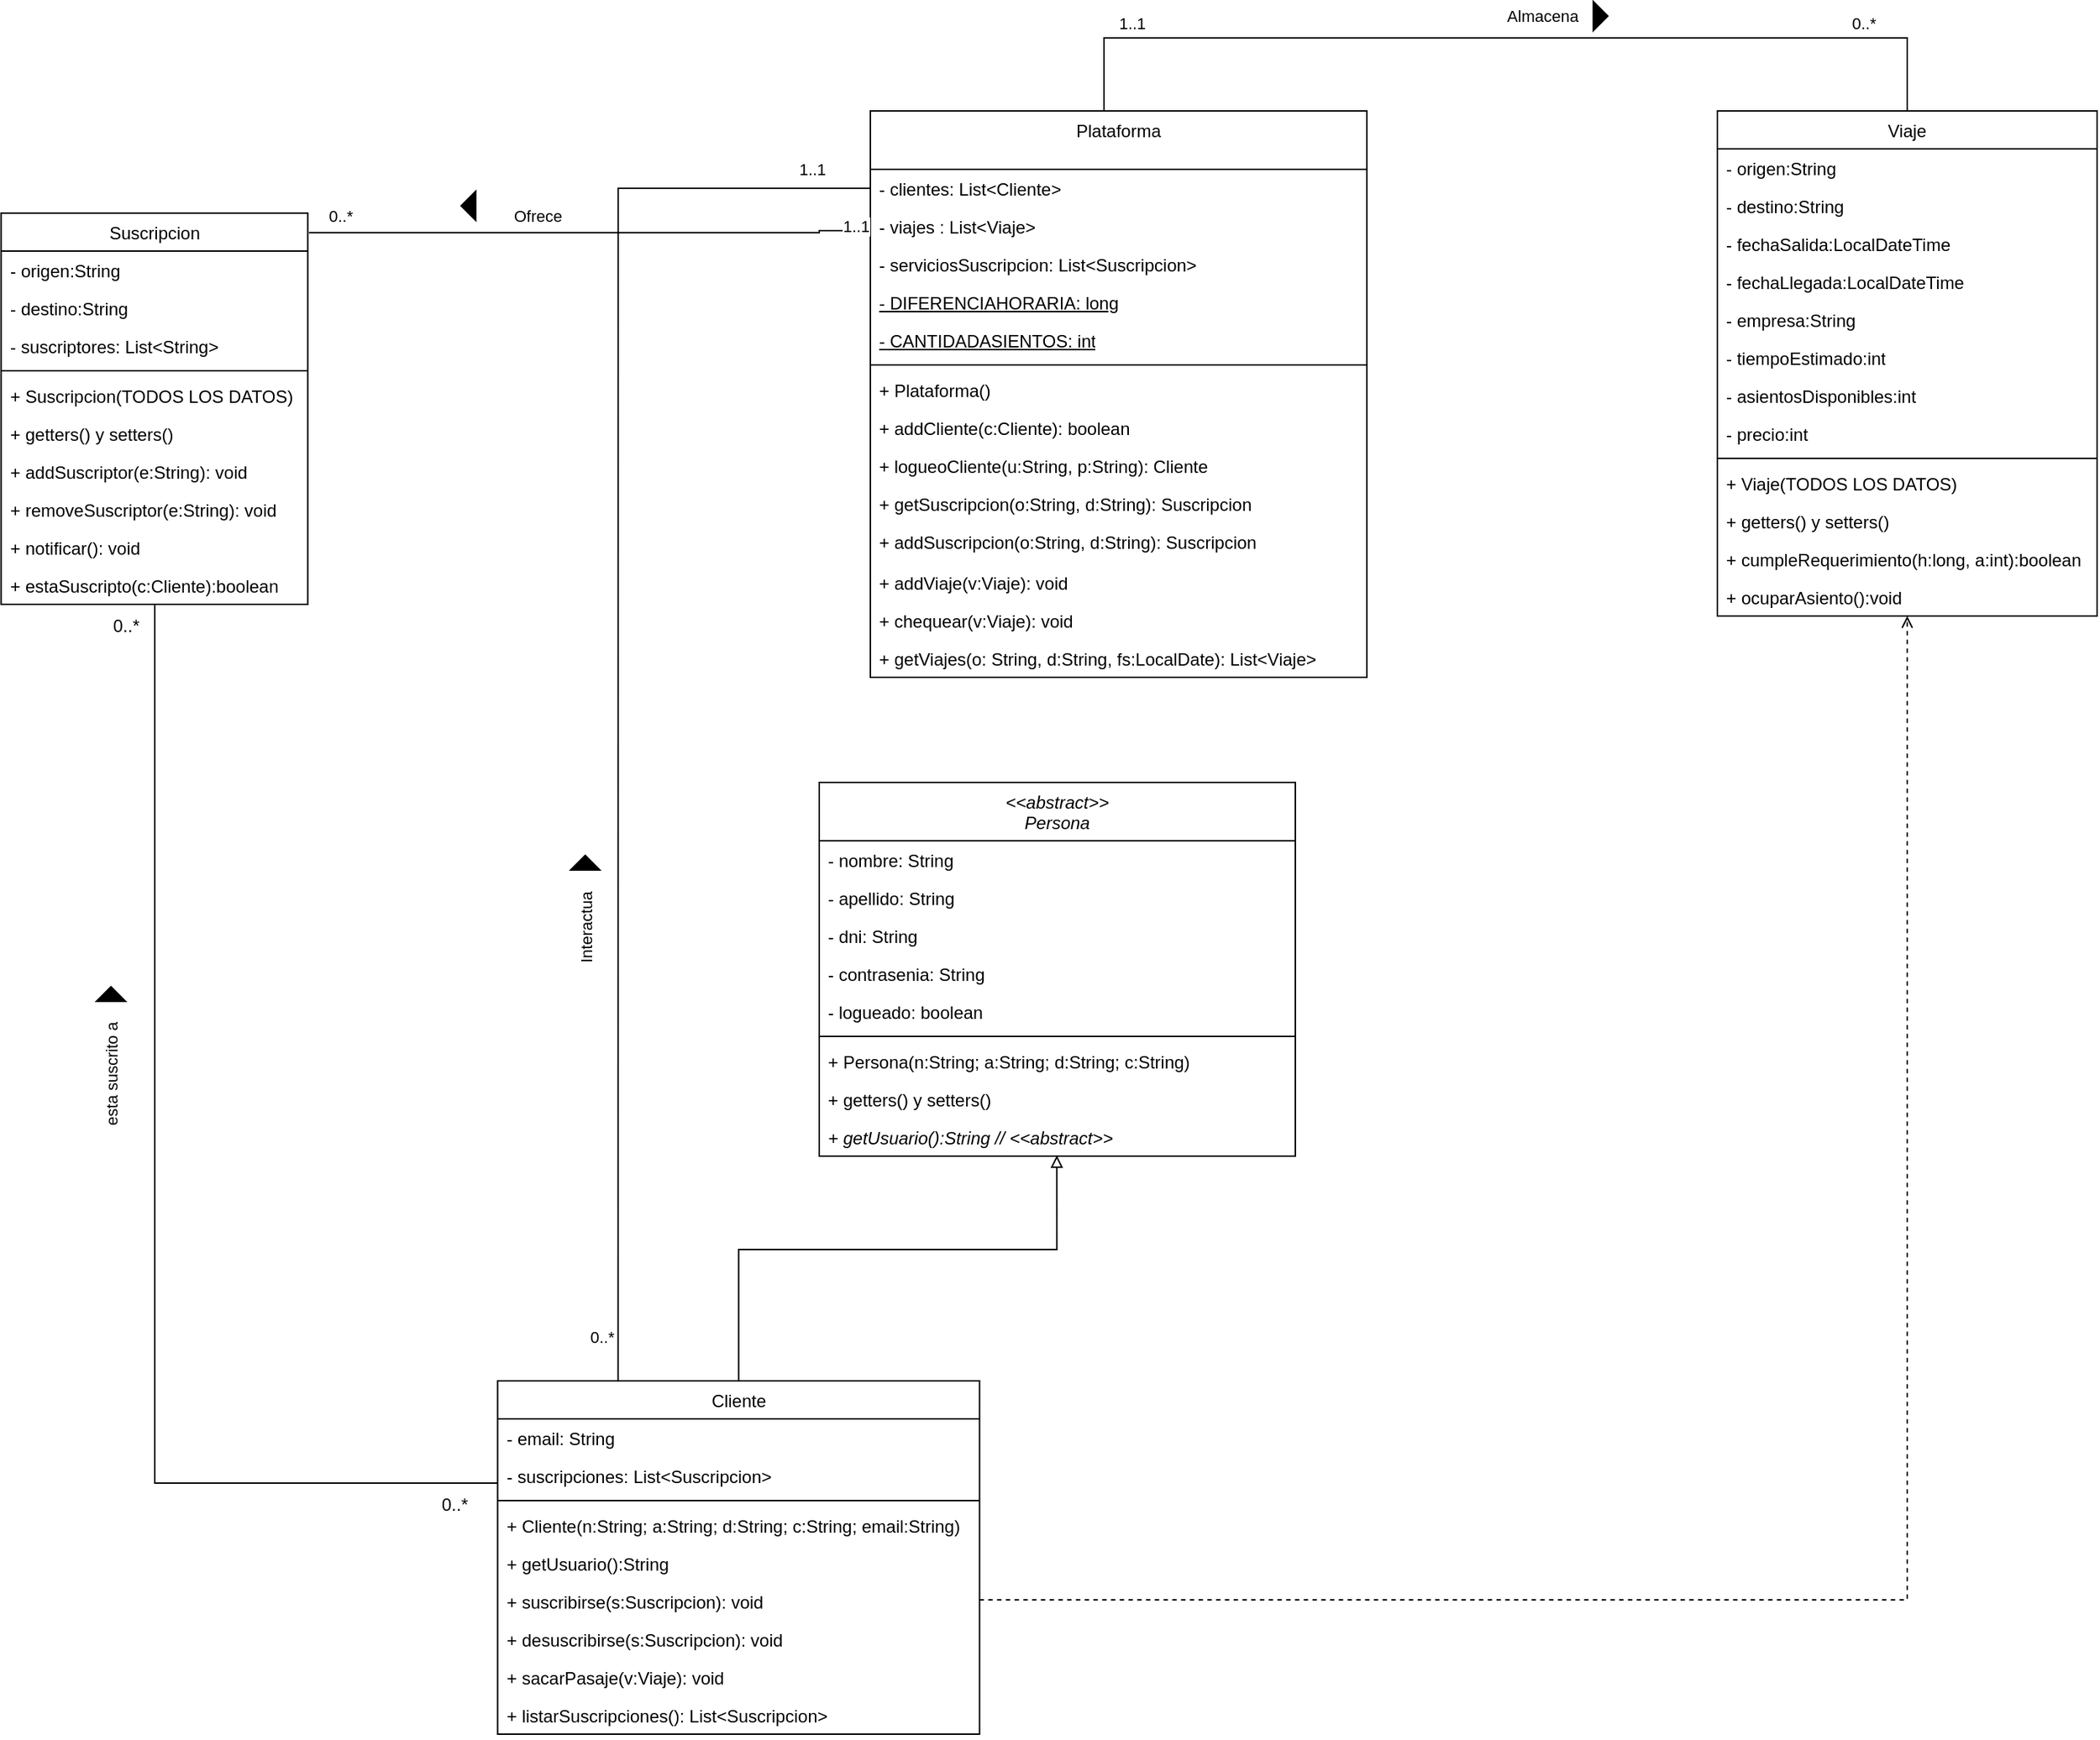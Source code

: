 <mxfile version="21.3.8" type="device">
  <diagram name="Página-1" id="zjq8cMb5KONKdvHJmB7o">
    <mxGraphModel dx="681" dy="443" grid="1" gridSize="10" guides="1" tooltips="1" connect="1" arrows="1" fold="1" page="1" pageScale="1" pageWidth="827" pageHeight="1169" math="0" shadow="0">
      <root>
        <mxCell id="0" />
        <mxCell id="1" parent="0" />
        <mxCell id="j-AWwlysF16xWAHeP7fP-1" value="&lt;i style=&quot;font-weight: normal;&quot;&gt;&amp;lt;&amp;lt;abstract&amp;gt;&amp;gt;&lt;br&gt;Persona&lt;/i&gt;" style="swimlane;fontStyle=1;align=center;verticalAlign=top;childLayout=stackLayout;horizontal=1;startSize=40;horizontalStack=0;resizeParent=1;resizeParentMax=0;resizeLast=0;collapsible=1;marginBottom=0;whiteSpace=wrap;html=1;" parent="1" vertex="1">
          <mxGeometry x="915" y="800" width="326" height="256" as="geometry" />
        </mxCell>
        <mxCell id="j-AWwlysF16xWAHeP7fP-2" value="- nombre: String" style="text;strokeColor=none;fillColor=none;align=left;verticalAlign=top;spacingLeft=4;spacingRight=4;overflow=hidden;rotatable=0;points=[[0,0.5],[1,0.5]];portConstraint=eastwest;whiteSpace=wrap;html=1;" parent="j-AWwlysF16xWAHeP7fP-1" vertex="1">
          <mxGeometry y="40" width="326" height="26" as="geometry" />
        </mxCell>
        <mxCell id="j-AWwlysF16xWAHeP7fP-3" value="- apellido: String" style="text;strokeColor=none;fillColor=none;align=left;verticalAlign=top;spacingLeft=4;spacingRight=4;overflow=hidden;rotatable=0;points=[[0,0.5],[1,0.5]];portConstraint=eastwest;whiteSpace=wrap;html=1;" parent="j-AWwlysF16xWAHeP7fP-1" vertex="1">
          <mxGeometry y="66" width="326" height="26" as="geometry" />
        </mxCell>
        <mxCell id="j-AWwlysF16xWAHeP7fP-4" value="- dni: String" style="text;strokeColor=none;fillColor=none;align=left;verticalAlign=top;spacingLeft=4;spacingRight=4;overflow=hidden;rotatable=0;points=[[0,0.5],[1,0.5]];portConstraint=eastwest;whiteSpace=wrap;html=1;" parent="j-AWwlysF16xWAHeP7fP-1" vertex="1">
          <mxGeometry y="92" width="326" height="26" as="geometry" />
        </mxCell>
        <mxCell id="j-AWwlysF16xWAHeP7fP-5" value="- contrasenia: String" style="text;strokeColor=none;fillColor=none;align=left;verticalAlign=top;spacingLeft=4;spacingRight=4;overflow=hidden;rotatable=0;points=[[0,0.5],[1,0.5]];portConstraint=eastwest;whiteSpace=wrap;html=1;" parent="j-AWwlysF16xWAHeP7fP-1" vertex="1">
          <mxGeometry y="118" width="326" height="26" as="geometry" />
        </mxCell>
        <mxCell id="j-AWwlysF16xWAHeP7fP-6" value="- logueado: boolean" style="text;strokeColor=none;fillColor=none;align=left;verticalAlign=top;spacingLeft=4;spacingRight=4;overflow=hidden;rotatable=0;points=[[0,0.5],[1,0.5]];portConstraint=eastwest;whiteSpace=wrap;html=1;" parent="j-AWwlysF16xWAHeP7fP-1" vertex="1">
          <mxGeometry y="144" width="326" height="26" as="geometry" />
        </mxCell>
        <mxCell id="j-AWwlysF16xWAHeP7fP-7" value="" style="line;strokeWidth=1;fillColor=none;align=left;verticalAlign=middle;spacingTop=-1;spacingLeft=3;spacingRight=3;rotatable=0;labelPosition=right;points=[];portConstraint=eastwest;strokeColor=inherit;" parent="j-AWwlysF16xWAHeP7fP-1" vertex="1">
          <mxGeometry y="170" width="326" height="8" as="geometry" />
        </mxCell>
        <mxCell id="j-AWwlysF16xWAHeP7fP-8" value="+ Persona(n:String; a:String; d:String; c:String)" style="text;strokeColor=none;fillColor=none;align=left;verticalAlign=top;spacingLeft=4;spacingRight=4;overflow=hidden;rotatable=0;points=[[0,0.5],[1,0.5]];portConstraint=eastwest;whiteSpace=wrap;html=1;" parent="j-AWwlysF16xWAHeP7fP-1" vertex="1">
          <mxGeometry y="178" width="326" height="26" as="geometry" />
        </mxCell>
        <mxCell id="j-AWwlysF16xWAHeP7fP-9" value="+ getters() y setters()" style="text;strokeColor=none;fillColor=none;align=left;verticalAlign=top;spacingLeft=4;spacingRight=4;overflow=hidden;rotatable=0;points=[[0,0.5],[1,0.5]];portConstraint=eastwest;whiteSpace=wrap;html=1;" parent="j-AWwlysF16xWAHeP7fP-1" vertex="1">
          <mxGeometry y="204" width="326" height="26" as="geometry" />
        </mxCell>
        <mxCell id="j-AWwlysF16xWAHeP7fP-10" value="&lt;i&gt;+ getUsuario():String // &amp;lt;&amp;lt;abstract&amp;gt;&amp;gt;&lt;/i&gt;" style="text;strokeColor=none;fillColor=none;align=left;verticalAlign=top;spacingLeft=4;spacingRight=4;overflow=hidden;rotatable=0;points=[[0,0.5],[1,0.5]];portConstraint=eastwest;whiteSpace=wrap;html=1;" parent="j-AWwlysF16xWAHeP7fP-1" vertex="1">
          <mxGeometry y="230" width="326" height="26" as="geometry" />
        </mxCell>
        <mxCell id="j-AWwlysF16xWAHeP7fP-11" style="rounded=0;orthogonalLoop=1;jettySize=auto;html=1;entryX=0.499;entryY=0.981;entryDx=0;entryDy=0;entryPerimeter=0;endArrow=block;endFill=0;edgeStyle=orthogonalEdgeStyle;" parent="1" source="j-AWwlysF16xWAHeP7fP-13" target="j-AWwlysF16xWAHeP7fP-10" edge="1">
          <mxGeometry relative="1" as="geometry">
            <Array as="points">
              <mxPoint x="860" y="1120" />
              <mxPoint x="1077" y="1120" />
            </Array>
          </mxGeometry>
        </mxCell>
        <mxCell id="jYwpFWk5kDT8YkW9RoHh-6" style="edgeStyle=orthogonalEdgeStyle;rounded=0;orthogonalLoop=1;jettySize=auto;html=1;endArrow=none;endFill=0;" parent="1" source="j-AWwlysF16xWAHeP7fP-13" target="j-AWwlysF16xWAHeP7fP-86" edge="1">
          <mxGeometry relative="1" as="geometry">
            <Array as="points">
              <mxPoint x="460" y="1280" />
            </Array>
          </mxGeometry>
        </mxCell>
        <mxCell id="jYwpFWk5kDT8YkW9RoHh-21" style="edgeStyle=orthogonalEdgeStyle;rounded=0;orthogonalLoop=1;jettySize=auto;html=1;endArrow=open;endFill=0;dashed=1;" parent="1" source="j-AWwlysF16xWAHeP7fP-13" target="AUp9FPdAzG-k2VMfIPUW-5" edge="1">
          <mxGeometry relative="1" as="geometry">
            <Array as="points">
              <mxPoint x="1660" y="1360" />
            </Array>
          </mxGeometry>
        </mxCell>
        <mxCell id="j-AWwlysF16xWAHeP7fP-13" value="&lt;span style=&quot;font-weight: normal;&quot;&gt;Cliente&lt;/span&gt;" style="swimlane;fontStyle=1;align=center;verticalAlign=top;childLayout=stackLayout;horizontal=1;startSize=26;horizontalStack=0;resizeParent=1;resizeParentMax=0;resizeLast=0;collapsible=1;marginBottom=0;whiteSpace=wrap;html=1;" parent="1" vertex="1">
          <mxGeometry x="694.75" y="1210" width="330" height="242" as="geometry">
            <mxRectangle x="134" y="100" width="70" height="26" as="alternateBounds" />
          </mxGeometry>
        </mxCell>
        <mxCell id="j-AWwlysF16xWAHeP7fP-14" value="- email: String" style="text;strokeColor=none;fillColor=none;align=left;verticalAlign=top;spacingLeft=4;spacingRight=4;overflow=hidden;rotatable=0;points=[[0,0.5],[1,0.5]];portConstraint=eastwest;whiteSpace=wrap;html=1;" parent="j-AWwlysF16xWAHeP7fP-13" vertex="1">
          <mxGeometry y="26" width="330" height="26" as="geometry" />
        </mxCell>
        <mxCell id="jYwpFWk5kDT8YkW9RoHh-3" value="- suscripciones: List&amp;lt;Suscripcion&amp;gt;" style="text;strokeColor=none;fillColor=none;align=left;verticalAlign=top;spacingLeft=4;spacingRight=4;overflow=hidden;rotatable=0;points=[[0,0.5],[1,0.5]];portConstraint=eastwest;whiteSpace=wrap;html=1;" parent="j-AWwlysF16xWAHeP7fP-13" vertex="1">
          <mxGeometry y="52" width="330" height="26" as="geometry" />
        </mxCell>
        <mxCell id="j-AWwlysF16xWAHeP7fP-17" value="" style="line;strokeWidth=1;fillColor=none;align=left;verticalAlign=middle;spacingTop=-1;spacingLeft=3;spacingRight=3;rotatable=0;labelPosition=right;points=[];portConstraint=eastwest;strokeColor=inherit;" parent="j-AWwlysF16xWAHeP7fP-13" vertex="1">
          <mxGeometry y="78" width="330" height="8" as="geometry" />
        </mxCell>
        <mxCell id="j-AWwlysF16xWAHeP7fP-18" value="+ Cliente(n:String; a:String; d:String; c:String; email:String)" style="text;strokeColor=none;fillColor=none;align=left;verticalAlign=top;spacingLeft=4;spacingRight=4;overflow=hidden;rotatable=0;points=[[0,0.5],[1,0.5]];portConstraint=eastwest;whiteSpace=wrap;html=1;" parent="j-AWwlysF16xWAHeP7fP-13" vertex="1">
          <mxGeometry y="86" width="330" height="26" as="geometry" />
        </mxCell>
        <mxCell id="AUp9FPdAzG-k2VMfIPUW-1" value="+ getUsuario():String&amp;nbsp;" style="text;strokeColor=none;fillColor=none;align=left;verticalAlign=top;spacingLeft=4;spacingRight=4;overflow=hidden;rotatable=0;points=[[0,0.5],[1,0.5]];portConstraint=eastwest;whiteSpace=wrap;html=1;" parent="j-AWwlysF16xWAHeP7fP-13" vertex="1">
          <mxGeometry y="112" width="330" height="26" as="geometry" />
        </mxCell>
        <mxCell id="j-AWwlysF16xWAHeP7fP-25" value="+ suscribirse(s:Suscripcion): void" style="text;strokeColor=none;fillColor=none;align=left;verticalAlign=top;spacingLeft=4;spacingRight=4;overflow=hidden;rotatable=0;points=[[0,0.5],[1,0.5]];portConstraint=eastwest;whiteSpace=wrap;html=1;" parent="j-AWwlysF16xWAHeP7fP-13" vertex="1">
          <mxGeometry y="138" width="330" height="26" as="geometry" />
        </mxCell>
        <mxCell id="j-AWwlysF16xWAHeP7fP-26" value="+ desuscribirse(s:Suscripcion): void" style="text;strokeColor=none;fillColor=none;align=left;verticalAlign=top;spacingLeft=4;spacingRight=4;overflow=hidden;rotatable=0;points=[[0,0.5],[1,0.5]];portConstraint=eastwest;whiteSpace=wrap;html=1;" parent="j-AWwlysF16xWAHeP7fP-13" vertex="1">
          <mxGeometry y="164" width="330" height="26" as="geometry" />
        </mxCell>
        <mxCell id="j-AWwlysF16xWAHeP7fP-22" value="+ sacarPasaje(v:Viaje): void" style="text;strokeColor=none;fillColor=none;align=left;verticalAlign=top;spacingLeft=4;spacingRight=4;overflow=hidden;rotatable=0;points=[[0,0.5],[1,0.5]];portConstraint=eastwest;whiteSpace=wrap;html=1;" parent="j-AWwlysF16xWAHeP7fP-13" vertex="1">
          <mxGeometry y="190" width="330" height="26" as="geometry" />
        </mxCell>
        <mxCell id="jYwpFWk5kDT8YkW9RoHh-5" value="+ listarSuscripciones(): List&amp;lt;Suscripcion&amp;gt;" style="text;strokeColor=none;fillColor=none;align=left;verticalAlign=top;spacingLeft=4;spacingRight=4;overflow=hidden;rotatable=0;points=[[0,0.5],[1,0.5]];portConstraint=eastwest;whiteSpace=wrap;html=1;" parent="j-AWwlysF16xWAHeP7fP-13" vertex="1">
          <mxGeometry y="216" width="330" height="26" as="geometry" />
        </mxCell>
        <mxCell id="j-AWwlysF16xWAHeP7fP-86" value="&lt;span style=&quot;font-weight: normal;&quot;&gt;Suscripcion&lt;/span&gt;" style="swimlane;fontStyle=1;align=center;verticalAlign=top;childLayout=stackLayout;horizontal=1;startSize=26;horizontalStack=0;resizeParent=1;resizeParentMax=0;resizeLast=0;collapsible=1;marginBottom=0;whiteSpace=wrap;html=1;" parent="1" vertex="1">
          <mxGeometry x="354.75" y="410" width="210" height="268" as="geometry">
            <mxRectangle x="1500" y="60" width="90" height="26" as="alternateBounds" />
          </mxGeometry>
        </mxCell>
        <mxCell id="j-AWwlysF16xWAHeP7fP-87" value="- origen:String" style="text;strokeColor=none;fillColor=none;align=left;verticalAlign=top;spacingLeft=4;spacingRight=4;overflow=hidden;rotatable=0;points=[[0,0.5],[1,0.5]];portConstraint=eastwest;whiteSpace=wrap;html=1;" parent="j-AWwlysF16xWAHeP7fP-86" vertex="1">
          <mxGeometry y="26" width="210" height="26" as="geometry" />
        </mxCell>
        <mxCell id="j-AWwlysF16xWAHeP7fP-88" value="- destino:String" style="text;strokeColor=none;fillColor=none;align=left;verticalAlign=top;spacingLeft=4;spacingRight=4;overflow=hidden;rotatable=0;points=[[0,0.5],[1,0.5]];portConstraint=eastwest;whiteSpace=wrap;html=1;" parent="j-AWwlysF16xWAHeP7fP-86" vertex="1">
          <mxGeometry y="52" width="210" height="26" as="geometry" />
        </mxCell>
        <mxCell id="j-AWwlysF16xWAHeP7fP-89" value="- suscriptores: List&amp;lt;String&amp;gt;" style="text;strokeColor=none;fillColor=none;align=left;verticalAlign=top;spacingLeft=4;spacingRight=4;overflow=hidden;rotatable=0;points=[[0,0.5],[1,0.5]];portConstraint=eastwest;whiteSpace=wrap;html=1;" parent="j-AWwlysF16xWAHeP7fP-86" vertex="1">
          <mxGeometry y="78" width="210" height="26" as="geometry" />
        </mxCell>
        <mxCell id="j-AWwlysF16xWAHeP7fP-90" value="" style="line;strokeWidth=1;fillColor=none;align=left;verticalAlign=middle;spacingTop=-1;spacingLeft=3;spacingRight=3;rotatable=0;labelPosition=right;points=[];portConstraint=eastwest;strokeColor=inherit;" parent="j-AWwlysF16xWAHeP7fP-86" vertex="1">
          <mxGeometry y="104" width="210" height="8" as="geometry" />
        </mxCell>
        <mxCell id="j-AWwlysF16xWAHeP7fP-91" value="+ Suscripcion(TODOS LOS DATOS)" style="text;strokeColor=none;fillColor=none;align=left;verticalAlign=top;spacingLeft=4;spacingRight=4;overflow=hidden;rotatable=0;points=[[0,0.5],[1,0.5]];portConstraint=eastwest;whiteSpace=wrap;html=1;" parent="j-AWwlysF16xWAHeP7fP-86" vertex="1">
          <mxGeometry y="112" width="210" height="26" as="geometry" />
        </mxCell>
        <mxCell id="j-AWwlysF16xWAHeP7fP-92" value="+ getters() y setters()" style="text;strokeColor=none;fillColor=none;align=left;verticalAlign=top;spacingLeft=4;spacingRight=4;overflow=hidden;rotatable=0;points=[[0,0.5],[1,0.5]];portConstraint=eastwest;whiteSpace=wrap;html=1;" parent="j-AWwlysF16xWAHeP7fP-86" vertex="1">
          <mxGeometry y="138" width="210" height="26" as="geometry" />
        </mxCell>
        <mxCell id="j-AWwlysF16xWAHeP7fP-94" value="+ addSuscriptor(e:String): void" style="text;strokeColor=none;fillColor=none;align=left;verticalAlign=top;spacingLeft=4;spacingRight=4;overflow=hidden;rotatable=0;points=[[0,0.5],[1,0.5]];portConstraint=eastwest;whiteSpace=wrap;html=1;" parent="j-AWwlysF16xWAHeP7fP-86" vertex="1">
          <mxGeometry y="164" width="210" height="26" as="geometry" />
        </mxCell>
        <mxCell id="j-AWwlysF16xWAHeP7fP-95" value="+ removeSuscriptor(e:String): void" style="text;strokeColor=none;fillColor=none;align=left;verticalAlign=top;spacingLeft=4;spacingRight=4;overflow=hidden;rotatable=0;points=[[0,0.5],[1,0.5]];portConstraint=eastwest;whiteSpace=wrap;html=1;" parent="j-AWwlysF16xWAHeP7fP-86" vertex="1">
          <mxGeometry y="190" width="210" height="26" as="geometry" />
        </mxCell>
        <mxCell id="j-AWwlysF16xWAHeP7fP-93" value="+ notificar(): void" style="text;strokeColor=none;fillColor=none;align=left;verticalAlign=top;spacingLeft=4;spacingRight=4;overflow=hidden;rotatable=0;points=[[0,0.5],[1,0.5]];portConstraint=eastwest;whiteSpace=wrap;html=1;" parent="j-AWwlysF16xWAHeP7fP-86" vertex="1">
          <mxGeometry y="216" width="210" height="26" as="geometry" />
        </mxCell>
        <mxCell id="jYwpFWk5kDT8YkW9RoHh-26" value="+ estaSuscripto(c:Cliente):boolean" style="text;strokeColor=none;fillColor=none;align=left;verticalAlign=top;spacingLeft=4;spacingRight=4;overflow=hidden;rotatable=0;points=[[0,0.5],[1,0.5]];portConstraint=eastwest;whiteSpace=wrap;html=1;" parent="j-AWwlysF16xWAHeP7fP-86" vertex="1">
          <mxGeometry y="242" width="210" height="26" as="geometry" />
        </mxCell>
        <mxCell id="AUp9FPdAzG-k2VMfIPUW-20" style="edgeStyle=orthogonalEdgeStyle;rounded=0;orthogonalLoop=1;jettySize=auto;html=1;exitX=0.5;exitY=0;exitDx=0;exitDy=0;entryX=0.5;entryY=0;entryDx=0;entryDy=0;endArrow=none;endFill=0;" parent="1" source="j-AWwlysF16xWAHeP7fP-96" target="AUp9FPdAzG-k2VMfIPUW-5" edge="1">
          <mxGeometry relative="1" as="geometry">
            <Array as="points">
              <mxPoint x="1110" y="290" />
              <mxPoint x="1660" y="290" />
            </Array>
          </mxGeometry>
        </mxCell>
        <mxCell id="AUp9FPdAzG-k2VMfIPUW-22" value="Almacena" style="edgeLabel;html=1;align=center;verticalAlign=middle;resizable=0;points=[];" parent="AUp9FPdAzG-k2VMfIPUW-20" vertex="1" connectable="0">
          <mxGeometry x="0.062" y="2" relative="1" as="geometry">
            <mxPoint x="9" y="-13" as="offset" />
          </mxGeometry>
        </mxCell>
        <mxCell id="AUp9FPdAzG-k2VMfIPUW-23" value="1..1" style="edgeLabel;html=1;align=center;verticalAlign=middle;resizable=0;points=[];" parent="AUp9FPdAzG-k2VMfIPUW-20" vertex="1" connectable="0">
          <mxGeometry x="-0.761" y="-1" relative="1" as="geometry">
            <mxPoint y="-11" as="offset" />
          </mxGeometry>
        </mxCell>
        <mxCell id="AUp9FPdAzG-k2VMfIPUW-24" value="0..*" style="edgeLabel;html=1;align=center;verticalAlign=middle;resizable=0;points=[];" parent="AUp9FPdAzG-k2VMfIPUW-20" vertex="1" connectable="0">
          <mxGeometry x="0.757" relative="1" as="geometry">
            <mxPoint y="-10" as="offset" />
          </mxGeometry>
        </mxCell>
        <mxCell id="j-AWwlysF16xWAHeP7fP-96" value="&lt;span style=&quot;font-weight: 400;&quot;&gt;Plataforma&lt;/span&gt;" style="swimlane;fontStyle=1;align=center;verticalAlign=top;childLayout=stackLayout;horizontal=1;startSize=40;horizontalStack=0;resizeParent=1;resizeParentMax=0;resizeLast=0;collapsible=1;marginBottom=0;whiteSpace=wrap;html=1;" parent="1" vertex="1">
          <mxGeometry x="950" y="340" width="340" height="388" as="geometry">
            <mxRectangle x="-540" y="-410" width="90" height="40" as="alternateBounds" />
          </mxGeometry>
        </mxCell>
        <mxCell id="j-AWwlysF16xWAHeP7fP-97" value="- clientes: List&amp;lt;Cliente&amp;gt;" style="text;strokeColor=none;fillColor=none;align=left;verticalAlign=top;spacingLeft=4;spacingRight=4;overflow=hidden;rotatable=0;points=[[0,0.5],[1,0.5]];portConstraint=eastwest;whiteSpace=wrap;html=1;" parent="j-AWwlysF16xWAHeP7fP-96" vertex="1">
          <mxGeometry y="40" width="340" height="26" as="geometry" />
        </mxCell>
        <mxCell id="AUp9FPdAzG-k2VMfIPUW-4" value="- viajes : List&amp;lt;Viaje&amp;gt;" style="text;strokeColor=none;fillColor=none;align=left;verticalAlign=top;spacingLeft=4;spacingRight=4;overflow=hidden;rotatable=0;points=[[0,0.5],[1,0.5]];portConstraint=eastwest;whiteSpace=wrap;html=1;" parent="j-AWwlysF16xWAHeP7fP-96" vertex="1">
          <mxGeometry y="66" width="340" height="26" as="geometry" />
        </mxCell>
        <mxCell id="j-AWwlysF16xWAHeP7fP-99" value="- serviciosSuscripcion: List&amp;lt;Suscripcion&amp;gt;" style="text;strokeColor=none;fillColor=none;align=left;verticalAlign=top;spacingLeft=4;spacingRight=4;overflow=hidden;rotatable=0;points=[[0,0.5],[1,0.5]];portConstraint=eastwest;whiteSpace=wrap;html=1;" parent="j-AWwlysF16xWAHeP7fP-96" vertex="1">
          <mxGeometry y="92" width="340" height="26" as="geometry" />
        </mxCell>
        <mxCell id="jYwpFWk5kDT8YkW9RoHh-22" value="- DIFERENCIAHORARIA: long" style="text;strokeColor=none;fillColor=none;align=left;verticalAlign=top;spacingLeft=4;spacingRight=4;overflow=hidden;rotatable=0;points=[[0,0.5],[1,0.5]];portConstraint=eastwest;whiteSpace=wrap;html=1;fontStyle=4" parent="j-AWwlysF16xWAHeP7fP-96" vertex="1">
          <mxGeometry y="118" width="340" height="26" as="geometry" />
        </mxCell>
        <mxCell id="jYwpFWk5kDT8YkW9RoHh-23" value="- CANTIDADASIENTOS: int" style="text;strokeColor=none;fillColor=none;align=left;verticalAlign=top;spacingLeft=4;spacingRight=4;overflow=hidden;rotatable=0;points=[[0,0.5],[1,0.5]];portConstraint=eastwest;whiteSpace=wrap;html=1;fontStyle=4" parent="j-AWwlysF16xWAHeP7fP-96" vertex="1">
          <mxGeometry y="144" width="340" height="26" as="geometry" />
        </mxCell>
        <mxCell id="j-AWwlysF16xWAHeP7fP-101" value="" style="line;strokeWidth=1;fillColor=none;align=left;verticalAlign=middle;spacingTop=-1;spacingLeft=3;spacingRight=3;rotatable=0;labelPosition=right;points=[];portConstraint=eastwest;strokeColor=inherit;" parent="j-AWwlysF16xWAHeP7fP-96" vertex="1">
          <mxGeometry y="170" width="340" height="8" as="geometry" />
        </mxCell>
        <mxCell id="j-AWwlysF16xWAHeP7fP-102" value="+ Plataforma()" style="text;strokeColor=none;fillColor=none;align=left;verticalAlign=top;spacingLeft=4;spacingRight=4;overflow=hidden;rotatable=0;points=[[0,0.5],[1,0.5]];portConstraint=eastwest;whiteSpace=wrap;html=1;" parent="j-AWwlysF16xWAHeP7fP-96" vertex="1">
          <mxGeometry y="178" width="340" height="26" as="geometry" />
        </mxCell>
        <mxCell id="j-AWwlysF16xWAHeP7fP-103" value="+ addCliente(c:Cliente): boolean" style="text;strokeColor=none;fillColor=none;align=left;verticalAlign=top;spacingLeft=4;spacingRight=4;overflow=hidden;rotatable=0;points=[[0,0.5],[1,0.5]];portConstraint=eastwest;whiteSpace=wrap;html=1;" parent="j-AWwlysF16xWAHeP7fP-96" vertex="1">
          <mxGeometry y="204" width="340" height="26" as="geometry" />
        </mxCell>
        <mxCell id="j-AWwlysF16xWAHeP7fP-104" value="+ logueoCliente(u:String, p:String): Cliente" style="text;strokeColor=none;fillColor=none;align=left;verticalAlign=top;spacingLeft=4;spacingRight=4;overflow=hidden;rotatable=0;points=[[0,0.5],[1,0.5]];portConstraint=eastwest;whiteSpace=wrap;html=1;" parent="j-AWwlysF16xWAHeP7fP-96" vertex="1">
          <mxGeometry y="230" width="340" height="26" as="geometry" />
        </mxCell>
        <mxCell id="j-AWwlysF16xWAHeP7fP-106" value="+ getSuscripcion(o:String, d:String): Suscripcion" style="text;strokeColor=none;fillColor=none;align=left;verticalAlign=top;spacingLeft=4;spacingRight=4;overflow=hidden;rotatable=0;points=[[0,0.5],[1,0.5]];portConstraint=eastwest;whiteSpace=wrap;html=1;" parent="j-AWwlysF16xWAHeP7fP-96" vertex="1">
          <mxGeometry y="256" width="340" height="26" as="geometry" />
        </mxCell>
        <mxCell id="j-AWwlysF16xWAHeP7fP-107" value="+ addSuscripcion(o:String, d:String): Suscripcion" style="text;strokeColor=none;fillColor=none;align=left;verticalAlign=top;spacingLeft=4;spacingRight=4;overflow=hidden;rotatable=0;points=[[0,0.5],[1,0.5]];portConstraint=eastwest;whiteSpace=wrap;html=1;" parent="j-AWwlysF16xWAHeP7fP-96" vertex="1">
          <mxGeometry y="282" width="340" height="28" as="geometry" />
        </mxCell>
        <mxCell id="jYwpFWk5kDT8YkW9RoHh-24" value="+ addViaje(v:Viaje): void" style="text;strokeColor=none;fillColor=none;align=left;verticalAlign=top;spacingLeft=4;spacingRight=4;overflow=hidden;rotatable=0;points=[[0,0.5],[1,0.5]];portConstraint=eastwest;whiteSpace=wrap;html=1;" parent="j-AWwlysF16xWAHeP7fP-96" vertex="1">
          <mxGeometry y="310" width="340" height="26" as="geometry" />
        </mxCell>
        <mxCell id="AUp9FPdAzG-k2VMfIPUW-3" value="+ chequear(v:Viaje): void" style="text;strokeColor=none;fillColor=none;align=left;verticalAlign=top;spacingLeft=4;spacingRight=4;overflow=hidden;rotatable=0;points=[[0,0.5],[1,0.5]];portConstraint=eastwest;whiteSpace=wrap;html=1;" parent="j-AWwlysF16xWAHeP7fP-96" vertex="1">
          <mxGeometry y="336" width="340" height="26" as="geometry" />
        </mxCell>
        <mxCell id="jYwpFWk5kDT8YkW9RoHh-25" value="+ getViajes(o: String, d:String, fs:LocalDate): List&amp;lt;Viaje&amp;gt;" style="text;strokeColor=none;fillColor=none;align=left;verticalAlign=top;spacingLeft=4;spacingRight=4;overflow=hidden;rotatable=0;points=[[0,0.5],[1,0.5]];portConstraint=eastwest;whiteSpace=wrap;html=1;" parent="j-AWwlysF16xWAHeP7fP-96" vertex="1">
          <mxGeometry y="362" width="340" height="26" as="geometry" />
        </mxCell>
        <mxCell id="j-AWwlysF16xWAHeP7fP-149" style="edgeStyle=orthogonalEdgeStyle;rounded=0;orthogonalLoop=1;jettySize=auto;html=1;exitX=0;exitY=0.5;exitDx=0;exitDy=0;entryX=1.004;entryY=0.05;entryDx=0;entryDy=0;entryPerimeter=0;endArrow=none;endFill=0;" parent="1" source="j-AWwlysF16xWAHeP7fP-99" target="j-AWwlysF16xWAHeP7fP-86" edge="1">
          <mxGeometry relative="1" as="geometry">
            <Array as="points">
              <mxPoint x="915" y="422" />
            </Array>
          </mxGeometry>
        </mxCell>
        <mxCell id="j-AWwlysF16xWAHeP7fP-150" value="1..1" style="edgeLabel;html=1;align=center;verticalAlign=middle;resizable=0;points=[];" parent="j-AWwlysF16xWAHeP7fP-149" vertex="1" connectable="0">
          <mxGeometry x="-0.843" y="-3" relative="1" as="geometry">
            <mxPoint x="-1" as="offset" />
          </mxGeometry>
        </mxCell>
        <mxCell id="j-AWwlysF16xWAHeP7fP-151" value="0..*" style="edgeLabel;html=1;align=center;verticalAlign=middle;resizable=0;points=[];" parent="j-AWwlysF16xWAHeP7fP-149" vertex="1" connectable="0">
          <mxGeometry x="0.931" y="-1" relative="1" as="geometry">
            <mxPoint x="7" y="-11" as="offset" />
          </mxGeometry>
        </mxCell>
        <mxCell id="j-AWwlysF16xWAHeP7fP-152" value="Ofrece" style="edgeLabel;html=1;align=center;verticalAlign=middle;resizable=0;points=[];" parent="j-AWwlysF16xWAHeP7fP-149" vertex="1" connectable="0">
          <mxGeometry x="0.239" y="-1" relative="1" as="geometry">
            <mxPoint x="1" y="-11" as="offset" />
          </mxGeometry>
        </mxCell>
        <mxCell id="j-AWwlysF16xWAHeP7fP-160" style="edgeStyle=orthogonalEdgeStyle;rounded=0;orthogonalLoop=1;jettySize=auto;html=1;exitX=0;exitY=0.5;exitDx=0;exitDy=0;entryX=0.25;entryY=0;entryDx=0;entryDy=0;endArrow=none;endFill=0;" parent="1" source="j-AWwlysF16xWAHeP7fP-97" target="j-AWwlysF16xWAHeP7fP-13" edge="1">
          <mxGeometry relative="1" as="geometry" />
        </mxCell>
        <mxCell id="j-AWwlysF16xWAHeP7fP-161" value="1..1" style="edgeLabel;html=1;align=center;verticalAlign=middle;resizable=0;points=[];" parent="j-AWwlysF16xWAHeP7fP-160" vertex="1" connectable="0">
          <mxGeometry x="-0.904" y="1" relative="1" as="geometry">
            <mxPoint x="7" y="-14" as="offset" />
          </mxGeometry>
        </mxCell>
        <mxCell id="j-AWwlysF16xWAHeP7fP-162" value="0..*" style="edgeLabel;html=1;align=center;verticalAlign=middle;resizable=0;points=[];" parent="j-AWwlysF16xWAHeP7fP-160" vertex="1" connectable="0">
          <mxGeometry x="0.898" relative="1" as="geometry">
            <mxPoint x="-12" y="20" as="offset" />
          </mxGeometry>
        </mxCell>
        <mxCell id="j-AWwlysF16xWAHeP7fP-163" value="Interactua" style="edgeLabel;html=1;align=center;verticalAlign=middle;resizable=0;points=[];rotation=-90;" parent="j-AWwlysF16xWAHeP7fP-160" vertex="1" connectable="0">
          <mxGeometry x="0.356" y="2" relative="1" as="geometry">
            <mxPoint x="-24" y="9" as="offset" />
          </mxGeometry>
        </mxCell>
        <mxCell id="j-AWwlysF16xWAHeP7fP-164" value="" style="verticalLabelPosition=bottom;verticalAlign=top;html=1;shape=mxgraph.basic.acute_triangle;dx=0.5;rotation=0;fillColor=#000000;" parent="1" vertex="1">
          <mxGeometry x="744.75" y="850" width="20" height="10" as="geometry" />
        </mxCell>
        <mxCell id="j-AWwlysF16xWAHeP7fP-165" value="" style="verticalLabelPosition=bottom;verticalAlign=top;html=1;shape=mxgraph.basic.acute_triangle;dx=0.5;rotation=-90;fillColor=#000000;" parent="1" vertex="1">
          <mxGeometry x="664.75" y="400" width="20" height="10" as="geometry" />
        </mxCell>
        <mxCell id="AUp9FPdAzG-k2VMfIPUW-5" value="&lt;span style=&quot;font-weight: normal;&quot;&gt;Viaje&lt;/span&gt;" style="swimlane;fontStyle=1;align=center;verticalAlign=top;childLayout=stackLayout;horizontal=1;startSize=26;horizontalStack=0;resizeParent=1;resizeParentMax=0;resizeLast=0;collapsible=1;marginBottom=0;whiteSpace=wrap;html=1;" parent="1" vertex="1">
          <mxGeometry x="1530" y="340" width="260" height="346" as="geometry">
            <mxRectangle x="1510" y="52" width="60" height="26" as="alternateBounds" />
          </mxGeometry>
        </mxCell>
        <mxCell id="AUp9FPdAzG-k2VMfIPUW-6" value="- origen:String" style="text;strokeColor=none;fillColor=none;align=left;verticalAlign=top;spacingLeft=4;spacingRight=4;overflow=hidden;rotatable=0;points=[[0,0.5],[1,0.5]];portConstraint=eastwest;whiteSpace=wrap;html=1;" parent="AUp9FPdAzG-k2VMfIPUW-5" vertex="1">
          <mxGeometry y="26" width="260" height="26" as="geometry" />
        </mxCell>
        <mxCell id="AUp9FPdAzG-k2VMfIPUW-7" value="- destino:String" style="text;strokeColor=none;fillColor=none;align=left;verticalAlign=top;spacingLeft=4;spacingRight=4;overflow=hidden;rotatable=0;points=[[0,0.5],[1,0.5]];portConstraint=eastwest;whiteSpace=wrap;html=1;" parent="AUp9FPdAzG-k2VMfIPUW-5" vertex="1">
          <mxGeometry y="52" width="260" height="26" as="geometry" />
        </mxCell>
        <mxCell id="AUp9FPdAzG-k2VMfIPUW-8" value="- fechaSalida:LocalDateTime" style="text;strokeColor=none;fillColor=none;align=left;verticalAlign=top;spacingLeft=4;spacingRight=4;overflow=hidden;rotatable=0;points=[[0,0.5],[1,0.5]];portConstraint=eastwest;whiteSpace=wrap;html=1;" parent="AUp9FPdAzG-k2VMfIPUW-5" vertex="1">
          <mxGeometry y="78" width="260" height="26" as="geometry" />
        </mxCell>
        <mxCell id="AUp9FPdAzG-k2VMfIPUW-9" value="- fechaLlegada:LocalDateTime" style="text;strokeColor=none;fillColor=none;align=left;verticalAlign=top;spacingLeft=4;spacingRight=4;overflow=hidden;rotatable=0;points=[[0,0.5],[1,0.5]];portConstraint=eastwest;whiteSpace=wrap;html=1;" parent="AUp9FPdAzG-k2VMfIPUW-5" vertex="1">
          <mxGeometry y="104" width="260" height="26" as="geometry" />
        </mxCell>
        <mxCell id="AUp9FPdAzG-k2VMfIPUW-11" value="- empresa:String" style="text;strokeColor=none;fillColor=none;align=left;verticalAlign=top;spacingLeft=4;spacingRight=4;overflow=hidden;rotatable=0;points=[[0,0.5],[1,0.5]];portConstraint=eastwest;whiteSpace=wrap;html=1;" parent="AUp9FPdAzG-k2VMfIPUW-5" vertex="1">
          <mxGeometry y="130" width="260" height="26" as="geometry" />
        </mxCell>
        <mxCell id="AUp9FPdAzG-k2VMfIPUW-12" value="- tiempoEstimado:int" style="text;strokeColor=none;fillColor=none;align=left;verticalAlign=top;spacingLeft=4;spacingRight=4;overflow=hidden;rotatable=0;points=[[0,0.5],[1,0.5]];portConstraint=eastwest;whiteSpace=wrap;html=1;" parent="AUp9FPdAzG-k2VMfIPUW-5" vertex="1">
          <mxGeometry y="156" width="260" height="26" as="geometry" />
        </mxCell>
        <mxCell id="AUp9FPdAzG-k2VMfIPUW-13" value="- asientosDisponibles:int" style="text;strokeColor=none;fillColor=none;align=left;verticalAlign=top;spacingLeft=4;spacingRight=4;overflow=hidden;rotatable=0;points=[[0,0.5],[1,0.5]];portConstraint=eastwest;whiteSpace=wrap;html=1;" parent="AUp9FPdAzG-k2VMfIPUW-5" vertex="1">
          <mxGeometry y="182" width="260" height="26" as="geometry" />
        </mxCell>
        <mxCell id="AUp9FPdAzG-k2VMfIPUW-14" value="- precio:int" style="text;strokeColor=none;fillColor=none;align=left;verticalAlign=top;spacingLeft=4;spacingRight=4;overflow=hidden;rotatable=0;points=[[0,0.5],[1,0.5]];portConstraint=eastwest;whiteSpace=wrap;html=1;" parent="AUp9FPdAzG-k2VMfIPUW-5" vertex="1">
          <mxGeometry y="208" width="260" height="26" as="geometry" />
        </mxCell>
        <mxCell id="AUp9FPdAzG-k2VMfIPUW-16" value="" style="line;strokeWidth=1;fillColor=none;align=left;verticalAlign=middle;spacingTop=-1;spacingLeft=3;spacingRight=3;rotatable=0;labelPosition=right;points=[];portConstraint=eastwest;strokeColor=inherit;" parent="AUp9FPdAzG-k2VMfIPUW-5" vertex="1">
          <mxGeometry y="234" width="260" height="8" as="geometry" />
        </mxCell>
        <mxCell id="AUp9FPdAzG-k2VMfIPUW-17" value="+ Viaje(TODOS LOS DATOS)" style="text;strokeColor=none;fillColor=none;align=left;verticalAlign=top;spacingLeft=4;spacingRight=4;overflow=hidden;rotatable=0;points=[[0,0.5],[1,0.5]];portConstraint=eastwest;whiteSpace=wrap;html=1;" parent="AUp9FPdAzG-k2VMfIPUW-5" vertex="1">
          <mxGeometry y="242" width="260" height="26" as="geometry" />
        </mxCell>
        <mxCell id="AUp9FPdAzG-k2VMfIPUW-18" value="+ getters() y setters()" style="text;strokeColor=none;fillColor=none;align=left;verticalAlign=top;spacingLeft=4;spacingRight=4;overflow=hidden;rotatable=0;points=[[0,0.5],[1,0.5]];portConstraint=eastwest;whiteSpace=wrap;html=1;" parent="AUp9FPdAzG-k2VMfIPUW-5" vertex="1">
          <mxGeometry y="268" width="260" height="26" as="geometry" />
        </mxCell>
        <mxCell id="AUp9FPdAzG-k2VMfIPUW-19" value="+ cumpleRequerimiento(h:long, a:int):boolean" style="text;strokeColor=none;fillColor=none;align=left;verticalAlign=top;spacingLeft=4;spacingRight=4;overflow=hidden;rotatable=0;points=[[0,0.5],[1,0.5]];portConstraint=eastwest;whiteSpace=wrap;html=1;" parent="AUp9FPdAzG-k2VMfIPUW-5" vertex="1">
          <mxGeometry y="294" width="260" height="26" as="geometry" />
        </mxCell>
        <mxCell id="jYwpFWk5kDT8YkW9RoHh-2" value="+ ocuparAsiento():void" style="text;strokeColor=none;fillColor=none;align=left;verticalAlign=top;spacingLeft=4;spacingRight=4;overflow=hidden;rotatable=0;points=[[0,0.5],[1,0.5]];portConstraint=eastwest;whiteSpace=wrap;html=1;" parent="AUp9FPdAzG-k2VMfIPUW-5" vertex="1">
          <mxGeometry y="320" width="260" height="26" as="geometry" />
        </mxCell>
        <mxCell id="AUp9FPdAzG-k2VMfIPUW-21" value="" style="verticalLabelPosition=bottom;verticalAlign=top;html=1;shape=mxgraph.basic.acute_triangle;dx=0.5;rotation=90;fillColor=#000000;" parent="1" vertex="1">
          <mxGeometry x="1440" y="270" width="20" height="10" as="geometry" />
        </mxCell>
        <mxCell id="jYwpFWk5kDT8YkW9RoHh-7" value="0..*" style="text;html=1;align=center;verticalAlign=middle;resizable=0;points=[];autosize=1;strokeColor=none;fillColor=none;" parent="1" vertex="1">
          <mxGeometry x="644.75" y="1280" width="40" height="30" as="geometry" />
        </mxCell>
        <mxCell id="jYwpFWk5kDT8YkW9RoHh-8" value="0..*" style="text;html=1;align=center;verticalAlign=middle;resizable=0;points=[];autosize=1;strokeColor=none;fillColor=none;" parent="1" vertex="1">
          <mxGeometry x="420" y="678" width="40" height="30" as="geometry" />
        </mxCell>
        <mxCell id="jYwpFWk5kDT8YkW9RoHh-9" value="esta suscrito a" style="edgeLabel;html=1;align=center;verticalAlign=middle;resizable=0;points=[];rotation=-90;" parent="1" vertex="1" connectable="0">
          <mxGeometry x="429.999" y="1000.0" as="geometry" />
        </mxCell>
        <mxCell id="jYwpFWk5kDT8YkW9RoHh-10" value="" style="verticalLabelPosition=bottom;verticalAlign=top;html=1;shape=mxgraph.basic.acute_triangle;dx=0.5;rotation=0;fillColor=#000000;" parent="1" vertex="1">
          <mxGeometry x="420" y="940" width="20" height="10" as="geometry" />
        </mxCell>
      </root>
    </mxGraphModel>
  </diagram>
</mxfile>
